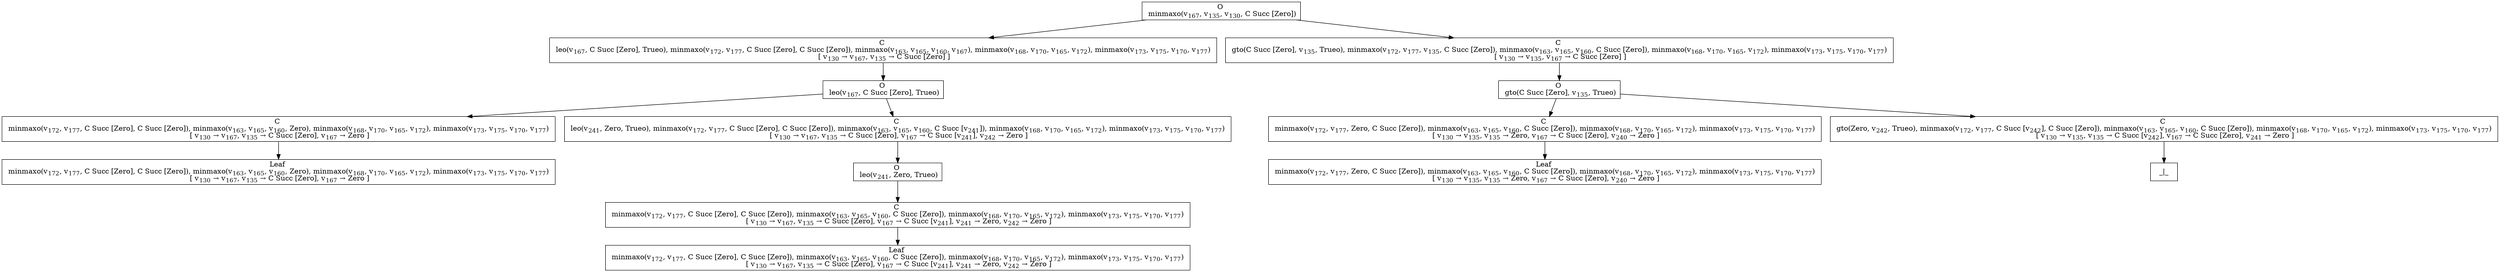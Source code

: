 digraph {
    graph [rankdir=TB
          ,bgcolor=transparent];
    node [shape=box
         ,fillcolor=white
         ,style=filled];
    0 [label=<O <BR/> minmaxo(v<SUB>167</SUB>, v<SUB>135</SUB>, v<SUB>130</SUB>, C Succ [Zero])>];
    1 [label=<C <BR/> leo(v<SUB>167</SUB>, C Succ [Zero], Trueo), minmaxo(v<SUB>172</SUB>, v<SUB>177</SUB>, C Succ [Zero], C Succ [Zero]), minmaxo(v<SUB>163</SUB>, v<SUB>165</SUB>, v<SUB>160</SUB>, v<SUB>167</SUB>), minmaxo(v<SUB>168</SUB>, v<SUB>170</SUB>, v<SUB>165</SUB>, v<SUB>172</SUB>), minmaxo(v<SUB>173</SUB>, v<SUB>175</SUB>, v<SUB>170</SUB>, v<SUB>177</SUB>) <BR/>  [ v<SUB>130</SUB> &rarr; v<SUB>167</SUB>, v<SUB>135</SUB> &rarr; C Succ [Zero] ] >];
    2 [label=<C <BR/> gto(C Succ [Zero], v<SUB>135</SUB>, Trueo), minmaxo(v<SUB>172</SUB>, v<SUB>177</SUB>, v<SUB>135</SUB>, C Succ [Zero]), minmaxo(v<SUB>163</SUB>, v<SUB>165</SUB>, v<SUB>160</SUB>, C Succ [Zero]), minmaxo(v<SUB>168</SUB>, v<SUB>170</SUB>, v<SUB>165</SUB>, v<SUB>172</SUB>), minmaxo(v<SUB>173</SUB>, v<SUB>175</SUB>, v<SUB>170</SUB>, v<SUB>177</SUB>) <BR/>  [ v<SUB>130</SUB> &rarr; v<SUB>135</SUB>, v<SUB>167</SUB> &rarr; C Succ [Zero] ] >];
    3 [label=<O <BR/> leo(v<SUB>167</SUB>, C Succ [Zero], Trueo)>];
    4 [label=<C <BR/> minmaxo(v<SUB>172</SUB>, v<SUB>177</SUB>, C Succ [Zero], C Succ [Zero]), minmaxo(v<SUB>163</SUB>, v<SUB>165</SUB>, v<SUB>160</SUB>, Zero), minmaxo(v<SUB>168</SUB>, v<SUB>170</SUB>, v<SUB>165</SUB>, v<SUB>172</SUB>), minmaxo(v<SUB>173</SUB>, v<SUB>175</SUB>, v<SUB>170</SUB>, v<SUB>177</SUB>) <BR/>  [ v<SUB>130</SUB> &rarr; v<SUB>167</SUB>, v<SUB>135</SUB> &rarr; C Succ [Zero], v<SUB>167</SUB> &rarr; Zero ] >];
    5 [label=<C <BR/> leo(v<SUB>241</SUB>, Zero, Trueo), minmaxo(v<SUB>172</SUB>, v<SUB>177</SUB>, C Succ [Zero], C Succ [Zero]), minmaxo(v<SUB>163</SUB>, v<SUB>165</SUB>, v<SUB>160</SUB>, C Succ [v<SUB>241</SUB>]), minmaxo(v<SUB>168</SUB>, v<SUB>170</SUB>, v<SUB>165</SUB>, v<SUB>172</SUB>), minmaxo(v<SUB>173</SUB>, v<SUB>175</SUB>, v<SUB>170</SUB>, v<SUB>177</SUB>) <BR/>  [ v<SUB>130</SUB> &rarr; v<SUB>167</SUB>, v<SUB>135</SUB> &rarr; C Succ [Zero], v<SUB>167</SUB> &rarr; C Succ [v<SUB>241</SUB>], v<SUB>242</SUB> &rarr; Zero ] >];
    6 [label=<Leaf <BR/> minmaxo(v<SUB>172</SUB>, v<SUB>177</SUB>, C Succ [Zero], C Succ [Zero]), minmaxo(v<SUB>163</SUB>, v<SUB>165</SUB>, v<SUB>160</SUB>, Zero), minmaxo(v<SUB>168</SUB>, v<SUB>170</SUB>, v<SUB>165</SUB>, v<SUB>172</SUB>), minmaxo(v<SUB>173</SUB>, v<SUB>175</SUB>, v<SUB>170</SUB>, v<SUB>177</SUB>) <BR/>  [ v<SUB>130</SUB> &rarr; v<SUB>167</SUB>, v<SUB>135</SUB> &rarr; C Succ [Zero], v<SUB>167</SUB> &rarr; Zero ] >];
    7 [label=<O <BR/> leo(v<SUB>241</SUB>, Zero, Trueo)>];
    8 [label=<C <BR/> minmaxo(v<SUB>172</SUB>, v<SUB>177</SUB>, C Succ [Zero], C Succ [Zero]), minmaxo(v<SUB>163</SUB>, v<SUB>165</SUB>, v<SUB>160</SUB>, C Succ [Zero]), minmaxo(v<SUB>168</SUB>, v<SUB>170</SUB>, v<SUB>165</SUB>, v<SUB>172</SUB>), minmaxo(v<SUB>173</SUB>, v<SUB>175</SUB>, v<SUB>170</SUB>, v<SUB>177</SUB>) <BR/>  [ v<SUB>130</SUB> &rarr; v<SUB>167</SUB>, v<SUB>135</SUB> &rarr; C Succ [Zero], v<SUB>167</SUB> &rarr; C Succ [v<SUB>241</SUB>], v<SUB>241</SUB> &rarr; Zero, v<SUB>242</SUB> &rarr; Zero ] >];
    9 [label=<Leaf <BR/> minmaxo(v<SUB>172</SUB>, v<SUB>177</SUB>, C Succ [Zero], C Succ [Zero]), minmaxo(v<SUB>163</SUB>, v<SUB>165</SUB>, v<SUB>160</SUB>, C Succ [Zero]), minmaxo(v<SUB>168</SUB>, v<SUB>170</SUB>, v<SUB>165</SUB>, v<SUB>172</SUB>), minmaxo(v<SUB>173</SUB>, v<SUB>175</SUB>, v<SUB>170</SUB>, v<SUB>177</SUB>) <BR/>  [ v<SUB>130</SUB> &rarr; v<SUB>167</SUB>, v<SUB>135</SUB> &rarr; C Succ [Zero], v<SUB>167</SUB> &rarr; C Succ [v<SUB>241</SUB>], v<SUB>241</SUB> &rarr; Zero, v<SUB>242</SUB> &rarr; Zero ] >];
    10 [label=<O <BR/> gto(C Succ [Zero], v<SUB>135</SUB>, Trueo)>];
    11 [label=<C <BR/> minmaxo(v<SUB>172</SUB>, v<SUB>177</SUB>, Zero, C Succ [Zero]), minmaxo(v<SUB>163</SUB>, v<SUB>165</SUB>, v<SUB>160</SUB>, C Succ [Zero]), minmaxo(v<SUB>168</SUB>, v<SUB>170</SUB>, v<SUB>165</SUB>, v<SUB>172</SUB>), minmaxo(v<SUB>173</SUB>, v<SUB>175</SUB>, v<SUB>170</SUB>, v<SUB>177</SUB>) <BR/>  [ v<SUB>130</SUB> &rarr; v<SUB>135</SUB>, v<SUB>135</SUB> &rarr; Zero, v<SUB>167</SUB> &rarr; C Succ [Zero], v<SUB>240</SUB> &rarr; Zero ] >];
    12 [label=<C <BR/> gto(Zero, v<SUB>242</SUB>, Trueo), minmaxo(v<SUB>172</SUB>, v<SUB>177</SUB>, C Succ [v<SUB>242</SUB>], C Succ [Zero]), minmaxo(v<SUB>163</SUB>, v<SUB>165</SUB>, v<SUB>160</SUB>, C Succ [Zero]), minmaxo(v<SUB>168</SUB>, v<SUB>170</SUB>, v<SUB>165</SUB>, v<SUB>172</SUB>), minmaxo(v<SUB>173</SUB>, v<SUB>175</SUB>, v<SUB>170</SUB>, v<SUB>177</SUB>) <BR/>  [ v<SUB>130</SUB> &rarr; v<SUB>135</SUB>, v<SUB>135</SUB> &rarr; C Succ [v<SUB>242</SUB>], v<SUB>167</SUB> &rarr; C Succ [Zero], v<SUB>241</SUB> &rarr; Zero ] >];
    13 [label=<Leaf <BR/> minmaxo(v<SUB>172</SUB>, v<SUB>177</SUB>, Zero, C Succ [Zero]), minmaxo(v<SUB>163</SUB>, v<SUB>165</SUB>, v<SUB>160</SUB>, C Succ [Zero]), minmaxo(v<SUB>168</SUB>, v<SUB>170</SUB>, v<SUB>165</SUB>, v<SUB>172</SUB>), minmaxo(v<SUB>173</SUB>, v<SUB>175</SUB>, v<SUB>170</SUB>, v<SUB>177</SUB>) <BR/>  [ v<SUB>130</SUB> &rarr; v<SUB>135</SUB>, v<SUB>135</SUB> &rarr; Zero, v<SUB>167</SUB> &rarr; C Succ [Zero], v<SUB>240</SUB> &rarr; Zero ] >];
    14 [label=<_|_>];
    0 -> 1 [label=""];
    0 -> 2 [label=""];
    1 -> 3 [label=""];
    2 -> 10 [label=""];
    3 -> 4 [label=""];
    3 -> 5 [label=""];
    4 -> 6 [label=""];
    5 -> 7 [label=""];
    7 -> 8 [label=""];
    8 -> 9 [label=""];
    10 -> 11 [label=""];
    10 -> 12 [label=""];
    11 -> 13 [label=""];
    12 -> 14 [label=""];
}